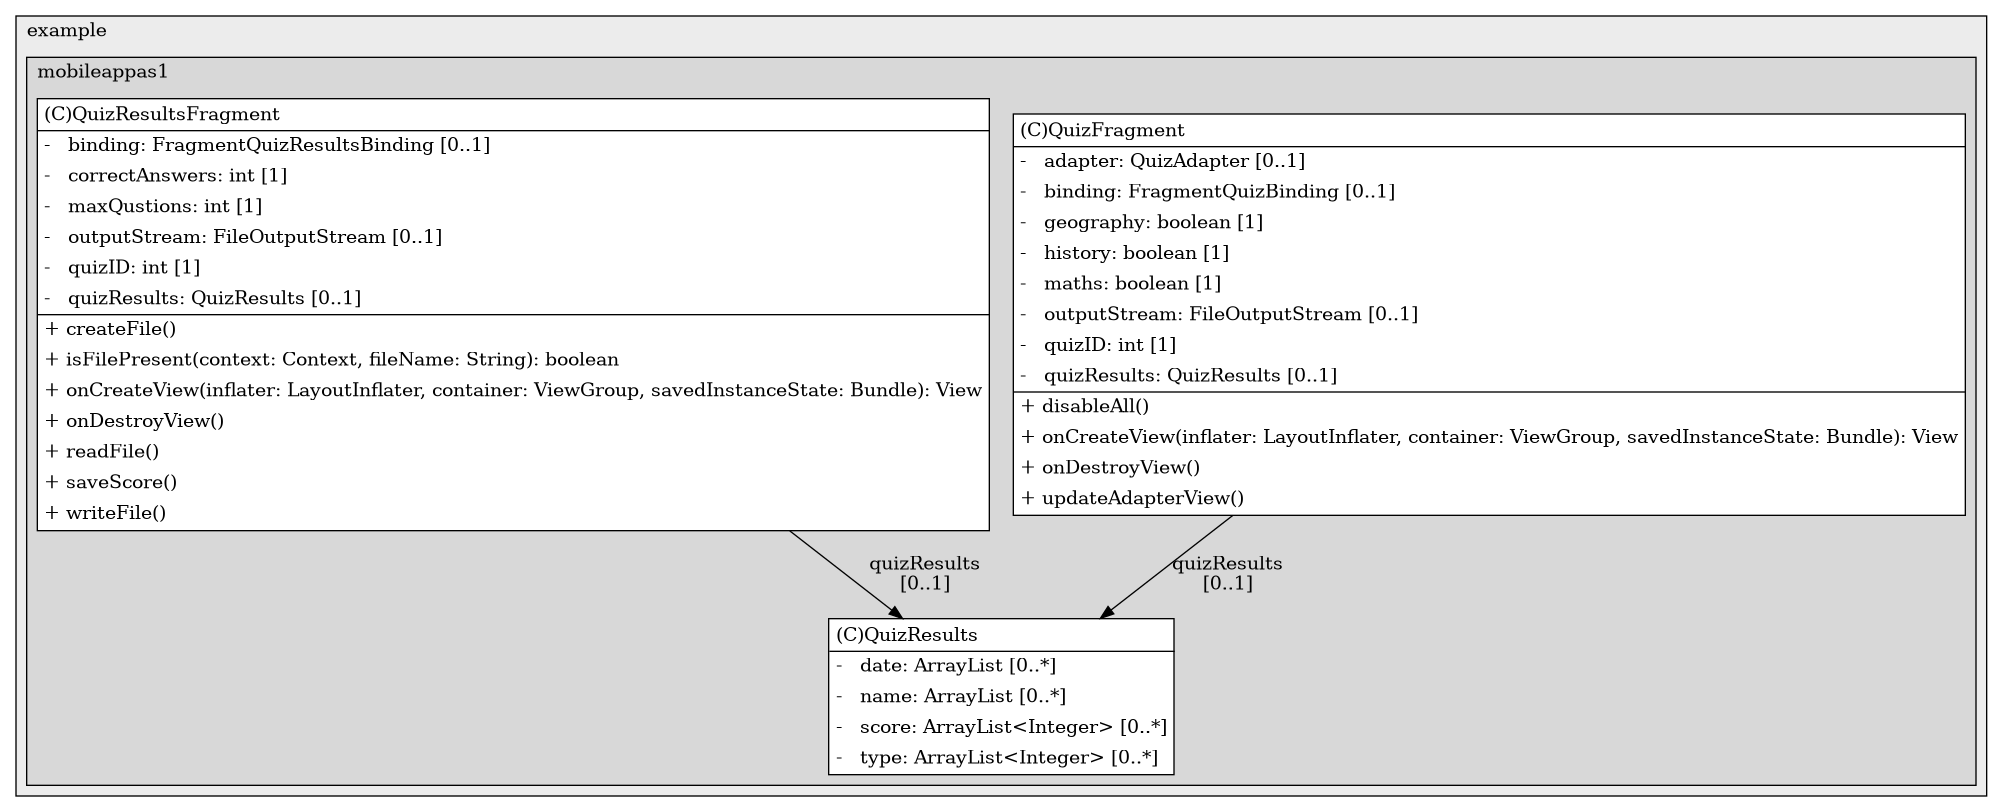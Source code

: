 @startuml

/' diagram meta data start
config=StructureConfiguration;
{
  "projectClassification": {
    "searchMode": "OpenProject", // OpenProject, AllProjects
    "includedProjects": "",
    "pathEndKeywords": "*.impl",
    "isClientPath": "",
    "isClientName": "",
    "isTestPath": "",
    "isTestName": "",
    "isMappingPath": "",
    "isMappingName": "",
    "isDataAccessPath": "",
    "isDataAccessName": "",
    "isDataStructurePath": "",
    "isDataStructureName": "",
    "isInterfaceStructuresPath": "",
    "isInterfaceStructuresName": "",
    "isEntryPointPath": "",
    "isEntryPointName": "",
    "treatFinalFieldsAsMandatory": false
  },
  "graphRestriction": {
    "classPackageExcludeFilter": "",
    "classPackageIncludeFilter": "",
    "classNameExcludeFilter": "",
    "classNameIncludeFilter": "",
    "methodNameExcludeFilter": "",
    "methodNameIncludeFilter": "",
    "removeByInheritance": "", // inheritance/annotation based filtering is done in a second step
    "removeByAnnotation": "",
    "removeByClassPackage": "", // cleanup the graph after inheritance/annotation based filtering is done
    "removeByClassName": "",
    "cutMappings": false,
    "cutEnum": true,
    "cutTests": true,
    "cutClient": true,
    "cutDataAccess": false,
    "cutInterfaceStructures": false,
    "cutDataStructures": false,
    "cutGetterAndSetter": true,
    "cutConstructors": true
  },
  "graphTraversal": {
    "forwardDepth": 6,
    "backwardDepth": 6,
    "classPackageExcludeFilter": "",
    "classPackageIncludeFilter": "",
    "classNameExcludeFilter": "",
    "classNameIncludeFilter": "",
    "methodNameExcludeFilter": "",
    "methodNameIncludeFilter": "",
    "hideMappings": false,
    "hideDataStructures": false,
    "hidePrivateMethods": true,
    "hideInterfaceCalls": true, // indirection: implementation -> interface (is hidden) -> implementation
    "onlyShowApplicationEntryPoints": false, // root node is included
    "useMethodCallsForStructureDiagram": "ForwardOnly" // ForwardOnly, BothDirections, No
  },
  "details": {
    "aggregation": "GroupByClass", // ByClass, GroupByClass, None
    "showClassGenericTypes": true,
    "showMethods": true,
    "showMethodParameterNames": true,
    "showMethodParameterTypes": true,
    "showMethodReturnType": true,
    "showPackageLevels": 2,
    "showDetailedClassStructure": true
  },
  "rootClass": "com.example.mobileappas1.ui.Quiz.QuizResults",
  "extensionCallbackMethod": "" // qualified.class.name#methodName - signature: public static String method(String)
}
diagram meta data end '/



digraph g {
    rankdir="TB"
    splines=polyline
    

'nodes 
subgraph cluster_1322970774 { 
   	label=example
	labeljust=l
	fillcolor="#ececec"
	style=filled
   
   subgraph cluster_1233910364 { 
   	label=mobileappas1
	labeljust=l
	fillcolor="#d8d8d8"
	style=filled
   
   QuizFragment1400412306[
	label=<<TABLE BORDER="1" CELLBORDER="0" CELLPADDING="4" CELLSPACING="0">
<TR><TD ALIGN="LEFT" >(C)QuizFragment</TD></TR>
<HR/>
<TR><TD ALIGN="LEFT" >-   adapter: QuizAdapter [0..1]</TD></TR>
<TR><TD ALIGN="LEFT" >-   binding: FragmentQuizBinding [0..1]</TD></TR>
<TR><TD ALIGN="LEFT" >-   geography: boolean [1]</TD></TR>
<TR><TD ALIGN="LEFT" >-   history: boolean [1]</TD></TR>
<TR><TD ALIGN="LEFT" >-   maths: boolean [1]</TD></TR>
<TR><TD ALIGN="LEFT" >-   outputStream: FileOutputStream [0..1]</TD></TR>
<TR><TD ALIGN="LEFT" >-   quizID: int [1]</TD></TR>
<TR><TD ALIGN="LEFT" >-   quizResults: QuizResults [0..1]</TD></TR>
<HR/>
<TR><TD ALIGN="LEFT" >+ disableAll()</TD></TR>
<TR><TD ALIGN="LEFT" >+ onCreateView(inflater: LayoutInflater, container: ViewGroup, savedInstanceState: Bundle): View</TD></TR>
<TR><TD ALIGN="LEFT" >+ onDestroyView()</TD></TR>
<TR><TD ALIGN="LEFT" >+ updateAdapterView()</TD></TR>
</TABLE>>
	style=filled
	margin=0
	shape=plaintext
	fillcolor="#FFFFFF"
];

QuizResults1400412306[
	label=<<TABLE BORDER="1" CELLBORDER="0" CELLPADDING="4" CELLSPACING="0">
<TR><TD ALIGN="LEFT" >(C)QuizResults</TD></TR>
<HR/>
<TR><TD ALIGN="LEFT" >-   date: ArrayList [0..*]</TD></TR>
<TR><TD ALIGN="LEFT" >-   name: ArrayList [0..*]</TD></TR>
<TR><TD ALIGN="LEFT" >-   score: ArrayList&lt;Integer&gt; [0..*]</TD></TR>
<TR><TD ALIGN="LEFT" >-   type: ArrayList&lt;Integer&gt; [0..*]</TD></TR>
</TABLE>>
	style=filled
	margin=0
	shape=plaintext
	fillcolor="#FFFFFF"
];

QuizResultsFragment1400412306[
	label=<<TABLE BORDER="1" CELLBORDER="0" CELLPADDING="4" CELLSPACING="0">
<TR><TD ALIGN="LEFT" >(C)QuizResultsFragment</TD></TR>
<HR/>
<TR><TD ALIGN="LEFT" >-   binding: FragmentQuizResultsBinding [0..1]</TD></TR>
<TR><TD ALIGN="LEFT" >-   correctAnswers: int [1]</TD></TR>
<TR><TD ALIGN="LEFT" >-   maxQustions: int [1]</TD></TR>
<TR><TD ALIGN="LEFT" >-   outputStream: FileOutputStream [0..1]</TD></TR>
<TR><TD ALIGN="LEFT" >-   quizID: int [1]</TD></TR>
<TR><TD ALIGN="LEFT" >-   quizResults: QuizResults [0..1]</TD></TR>
<HR/>
<TR><TD ALIGN="LEFT" >+ createFile()</TD></TR>
<TR><TD ALIGN="LEFT" >+ isFilePresent(context: Context, fileName: String): boolean</TD></TR>
<TR><TD ALIGN="LEFT" >+ onCreateView(inflater: LayoutInflater, container: ViewGroup, savedInstanceState: Bundle): View</TD></TR>
<TR><TD ALIGN="LEFT" >+ onDestroyView()</TD></TR>
<TR><TD ALIGN="LEFT" >+ readFile()</TD></TR>
<TR><TD ALIGN="LEFT" >+ saveScore()</TD></TR>
<TR><TD ALIGN="LEFT" >+ writeFile()</TD></TR>
</TABLE>>
	style=filled
	margin=0
	shape=plaintext
	fillcolor="#FFFFFF"
];
} 
} 

'edges    
QuizFragment1400412306 -> QuizResults1400412306[label="quizResults
[0..1]"];
QuizResultsFragment1400412306 -> QuizResults1400412306[label="quizResults
[0..1]"];
    
}
@enduml